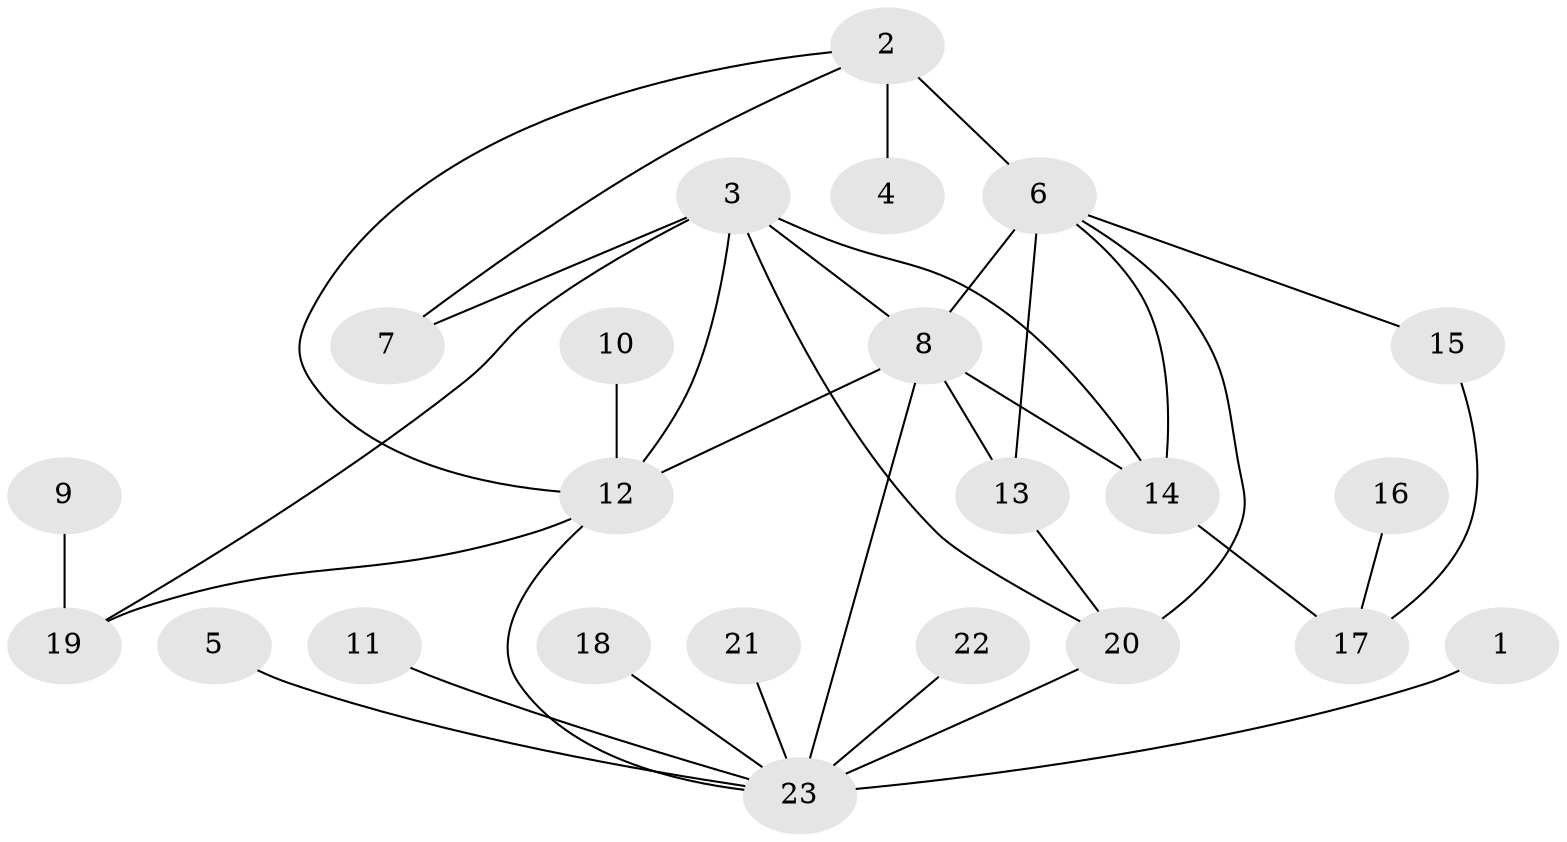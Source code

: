 // original degree distribution, {10: 0.0136986301369863, 2: 0.2054794520547945, 7: 0.0136986301369863, 9: 0.0273972602739726, 6: 0.0410958904109589, 4: 0.0684931506849315, 13: 0.0136986301369863, 3: 0.0547945205479452, 8: 0.0136986301369863, 5: 0.0136986301369863, 1: 0.5342465753424658}
// Generated by graph-tools (version 1.1) at 2025/37/03/04/25 23:37:47]
// undirected, 23 vertices, 34 edges
graph export_dot {
  node [color=gray90,style=filled];
  1;
  2;
  3;
  4;
  5;
  6;
  7;
  8;
  9;
  10;
  11;
  12;
  13;
  14;
  15;
  16;
  17;
  18;
  19;
  20;
  21;
  22;
  23;
  1 -- 23 [weight=1.0];
  2 -- 4 [weight=1.0];
  2 -- 6 [weight=2.0];
  2 -- 7 [weight=1.0];
  2 -- 12 [weight=1.0];
  3 -- 7 [weight=2.0];
  3 -- 8 [weight=1.0];
  3 -- 12 [weight=1.0];
  3 -- 14 [weight=2.0];
  3 -- 19 [weight=1.0];
  3 -- 20 [weight=1.0];
  5 -- 23 [weight=1.0];
  6 -- 8 [weight=1.0];
  6 -- 13 [weight=1.0];
  6 -- 14 [weight=1.0];
  6 -- 15 [weight=1.0];
  6 -- 20 [weight=1.0];
  8 -- 12 [weight=1.0];
  8 -- 13 [weight=1.0];
  8 -- 14 [weight=1.0];
  8 -- 23 [weight=1.0];
  9 -- 19 [weight=1.0];
  10 -- 12 [weight=1.0];
  11 -- 23 [weight=1.0];
  12 -- 19 [weight=2.0];
  12 -- 23 [weight=1.0];
  13 -- 20 [weight=1.0];
  14 -- 17 [weight=1.0];
  15 -- 17 [weight=1.0];
  16 -- 17 [weight=1.0];
  18 -- 23 [weight=1.0];
  20 -- 23 [weight=2.0];
  21 -- 23 [weight=1.0];
  22 -- 23 [weight=1.0];
}
